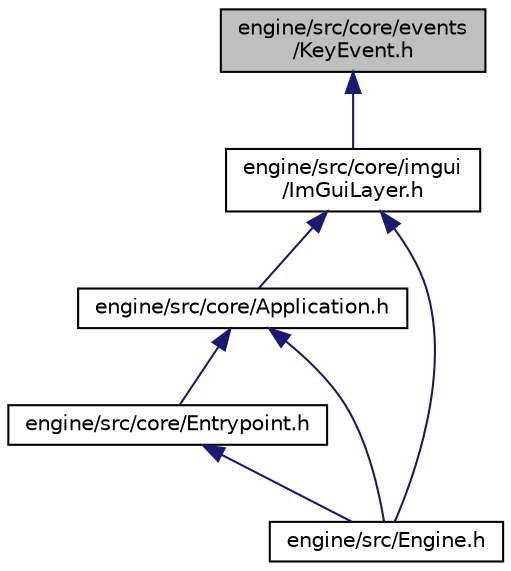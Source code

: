 digraph "engine/src/core/events/KeyEvent.h"
{
 // LATEX_PDF_SIZE
  edge [fontname="Helvetica",fontsize="10",labelfontname="Helvetica",labelfontsize="10"];
  node [fontname="Helvetica",fontsize="10",shape=record];
  Node1 [label="engine/src/core/events\l/KeyEvent.h",height=0.2,width=0.4,color="black", fillcolor="grey75", style="filled", fontcolor="black",tooltip="Events that specifically deal with key input."];
  Node1 -> Node2 [dir="back",color="midnightblue",fontsize="10",style="solid"];
  Node2 [label="engine/src/core/imgui\l/ImGuiLayer.h",height=0.2,width=0.4,color="black", fillcolor="white", style="filled",URL="$ImGuiLayer_8h.html",tooltip="The ImGuiLayer implementation for dev tool creation."];
  Node2 -> Node3 [dir="back",color="midnightblue",fontsize="10",style="solid"];
  Node3 [label="engine/src/core/Application.h",height=0.2,width=0.4,color="black", fillcolor="white", style="filled",URL="$Application_8h.html",tooltip="Contains the Application class definitions."];
  Node3 -> Node4 [dir="back",color="midnightblue",fontsize="10",style="solid"];
  Node4 [label="engine/src/core/Entrypoint.h",height=0.2,width=0.4,color="black", fillcolor="white", style="filled",URL="$Entrypoint_8h.html",tooltip="The entrypoint into the engine."];
  Node4 -> Node5 [dir="back",color="midnightblue",fontsize="10",style="solid"];
  Node5 [label="engine/src/Engine.h",height=0.2,width=0.4,color="black", fillcolor="white", style="filled",URL="$Engine_8h.html",tooltip="The entrypoint into the game engine source code."];
  Node3 -> Node5 [dir="back",color="midnightblue",fontsize="10",style="solid"];
  Node2 -> Node5 [dir="back",color="midnightblue",fontsize="10",style="solid"];
}
